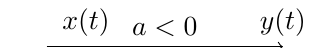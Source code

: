 \documentclass{standalone}
\usepackage{tikz}
\usetikzlibrary{calc}
\usetikzlibrary{positioning}
\usetikzlibrary{shapes,arrows,decorations.pathreplacing,decorations.markings}
\tikzstyle{block} = [draw, fill=gray!20, rectangle]
\tikzstyle{sum} = [draw, fill=gray!20, circle, node distance=1cm]
\tikzstyle{input} = [coordinate]
\tikzstyle{output} = [coordinate]
\tikzstyle{pinstyle} = [pin edge={to-,thin,black}]
\usepackage{pgfplots}
 \pgfplotsset{compat=1.13}
 \usepackage{transparent}

\begin{document}
  \tikzstyle{block} = [draw, fill=gray!20, rectangle, 
    minimum height=2em, minimum width=2em]
  \tikzstyle{sum} = [draw, fill=gray!20, circle, node distance=1cm]
  \tikzstyle{input} = [coordinate]
  \tikzstyle{output} = [coordinate]
  \tikzstyle{pinstyle} = [pin edge={to-,thin,black}]
  
  \begin{tikzpicture}[auto]
    \node [input, name=input] at (0,0) {};
    \node [shape=coordinate, name=signal1] at (1,0) {};
    \node [shape=coordinate, name=signal2] at (2,0) {};
    \node [output, right of=signal2] (output) {};

    \draw (input) -- node {$x(t)$} (signal1);
    \draw (signal1) -- node {$a < 0$} (signal2);
    \draw [->] (signal2) -- node[pos=1] {$y(t)$} (output);
  \end{tikzpicture}
\end{document}
